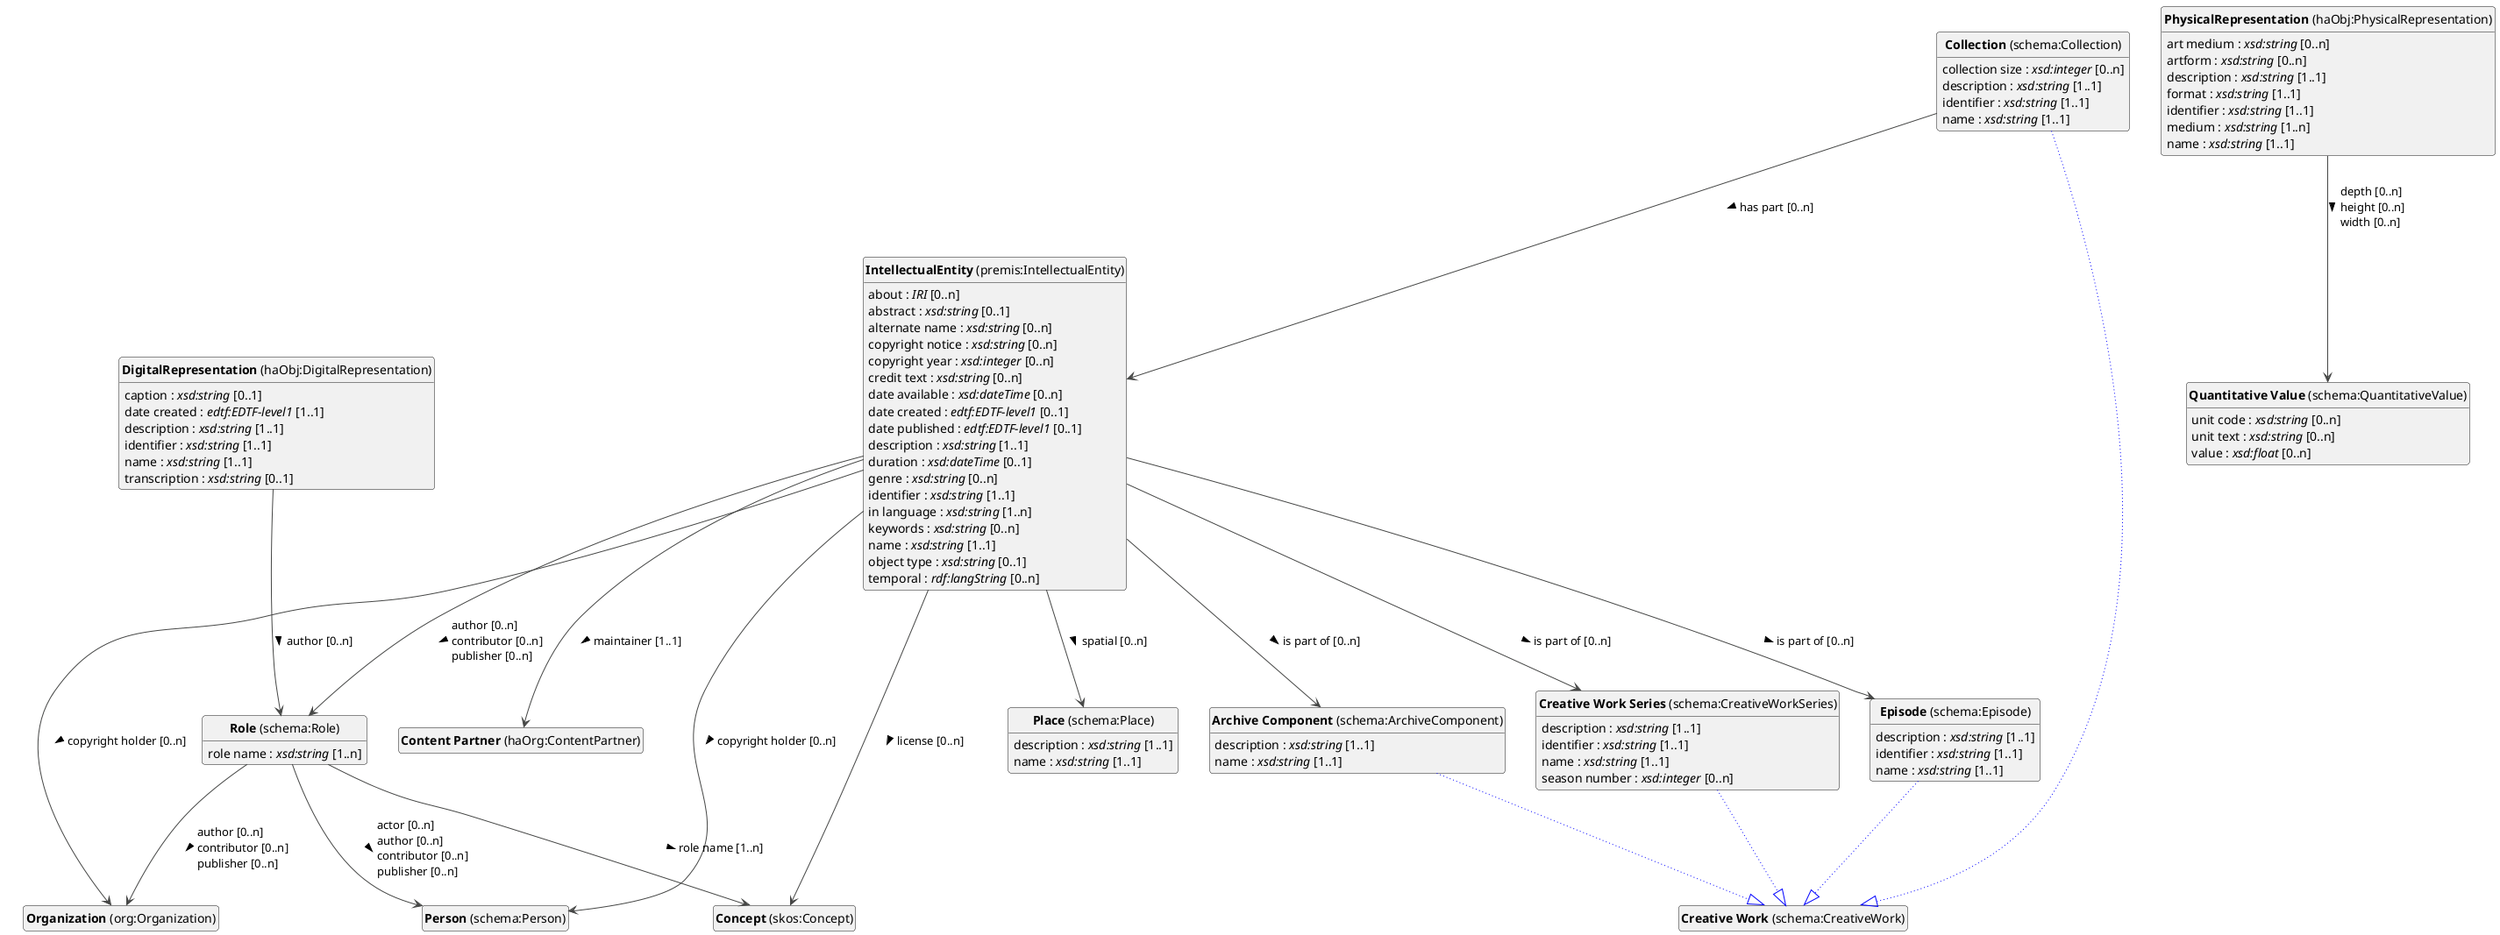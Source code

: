 @startuml
!theme vibrant
skinparam classFontSize 14
!define LIGHTORANGE
skinparam componentStyle uml2
skinparam wrapMessageWidth 1000
skinparam wrapWidth 1000
' skinparam ArrowColor #Maroon
' Remove shadows
skinparam shadowing false
'skinparam linetype polyline
skinparam ArrowMessageAlignment left
top to bottom direction


class "<b>IntellectualEntity</b> (premis:IntellectualEntity)" as premis_IntellectualEntity [[#premis%3AIntellectualEntity]]
class "<b>PhysicalRepresentation</b> (haObj:PhysicalRepresentation)" as haObj_PhysicalRepresentation [[#haObj%3APhysicalRepresentation]]
class "<b>DigitalRepresentation</b> (haObj:DigitalRepresentation)" as haObj_DigitalRepresentation [[#haObj%3ADigitalRepresentation]]
class "<b>Organization</b> (org:Organization)" as org_Organization [[../../organization/en#org%3AOrganization]]
class "<b>Content Partner</b> (haOrg:ContentPartner)" as haOrg_ContentPartner [[../../organization/en#haOrg%3AContentPartner]]
class "<b>Person</b> (schema:Person)" as schema_Person [[../../organization/en#schema%3APerson]]
class "<b>Archive Component</b> (schema:ArchiveComponent)" as schema_ArchiveComponent [[#schema%3AArchiveComponent]]
class "<b>Creative Work</b> (schema:CreativeWork)" as schema_CreativeWork [[#schema%3ACreativeWork]]
class "<b>Collection</b> (schema:Collection)" as schema_Collection [[#schema%3ACollection]]
class "<b>Creative Work</b> (schema:CreativeWork)" as schema_CreativeWork [[#schema%3ACreativeWork]]
class "<b>Concept</b> (skos:Concept)" as skos_Concept [[../../thesauri/en#skos%3AConcept]]
class "<b>Creative Work Series</b> (schema:CreativeWorkSeries)" as schema_CreativeWorkSeries [[#schema%3ACreativeWorkSeries]]
class "<b>Creative Work</b> (schema:CreativeWork)" as schema_CreativeWork [[#schema%3ACreativeWork]]
class "<b>Episode</b> (schema:Episode)" as schema_Episode [[#schema%3AEpisode]]
class "<b>Creative Work</b> (schema:CreativeWork)" as schema_CreativeWork [[#schema%3ACreativeWork]]
class "<b>Place</b> (schema:Place)" as schema_Place [[#schema%3APlace]]
class "<b>Quantitative Value</b> (schema:QuantitativeValue)" as schema_QuantitativeValue [[#schema%3AQuantitativeValue]]
class "<b>Role</b> (schema:Role)" as schema_Role [[#schema%3ARole]]


premis_IntellectualEntity : about : <i>IRI</i> [0..n]
premis_IntellectualEntity : abstract : <i>xsd:string</i> [0..1]
premis_IntellectualEntity : alternate name : <i>xsd:string</i> [0..n]
premis_IntellectualEntity : copyright notice : <i>xsd:string</i> [0..n]
premis_IntellectualEntity : copyright year : <i>xsd:integer</i> [0..n]
premis_IntellectualEntity : credit text : <i>xsd:string</i> [0..n]
premis_IntellectualEntity : date available : <i>xsd:dateTime</i> [0..n]
premis_IntellectualEntity : date created : <i>edtf:EDTF-level1</i> [0..1]
premis_IntellectualEntity : date published : <i>edtf:EDTF-level1</i> [0..1]
premis_IntellectualEntity : description : <i>xsd:string</i> [1..1]
premis_IntellectualEntity : duration : <i>xsd:dateTime</i> [0..1]
premis_IntellectualEntity : genre : <i>xsd:string</i> [0..n]
premis_IntellectualEntity : identifier : <i>xsd:string</i> [1..1]
premis_IntellectualEntity : in language : <i>xsd:string</i> [1..n]
premis_IntellectualEntity : keywords : <i>xsd:string</i> [0..n]
premis_IntellectualEntity : name : <i>xsd:string</i> [1..1]
premis_IntellectualEntity : object type : <i>xsd:string</i> [0..1]
premis_IntellectualEntity : temporal : <i>rdf:langString</i> [0..n]


premis_IntellectualEntity --> haOrg_ContentPartner :maintainer [1..1]  > 
premis_IntellectualEntity --> org_Organization :copyright holder [0..n]  > 

premis_IntellectualEntity --> schema_ArchiveComponent :is part of [0..n]  > 
premis_IntellectualEntity --> schema_CreativeWorkSeries :is part of [0..n]  > 
premis_IntellectualEntity --> schema_Episode :is part of [0..n]  > 
premis_IntellectualEntity --> schema_Person :copyright holder [0..n]  > 
premis_IntellectualEntity --> schema_Place :spatial [0..n]  > 
premis_IntellectualEntity --> schema_Role :author [0..n]  \lcontributor [0..n]  \lpublisher [0..n]  > 
premis_IntellectualEntity --> skos_Concept :license [0..n]  > 





haObj_PhysicalRepresentation : art medium : <i>xsd:string</i> [0..n]
haObj_PhysicalRepresentation : artform : <i>xsd:string</i> [0..n]
haObj_PhysicalRepresentation : description : <i>xsd:string</i> [1..1]
haObj_PhysicalRepresentation : format : <i>xsd:string</i> [1..1]
haObj_PhysicalRepresentation : identifier : <i>xsd:string</i> [1..1]
haObj_PhysicalRepresentation : medium : <i>xsd:string</i> [1..n]
haObj_PhysicalRepresentation : name : <i>xsd:string</i> [1..1]
haObj_PhysicalRepresentation --> schema_QuantitativeValue :depth [0..n]  \lheight [0..n]  \lwidth [0..n]  > 



haObj_DigitalRepresentation : caption : <i>xsd:string</i> [0..1]
haObj_DigitalRepresentation : date created : <i>edtf:EDTF-level1</i> [1..1]
haObj_DigitalRepresentation : description : <i>xsd:string</i> [1..1]
haObj_DigitalRepresentation : identifier : <i>xsd:string</i> [1..1]
haObj_DigitalRepresentation : name : <i>xsd:string</i> [1..1]
haObj_DigitalRepresentation : transcription : <i>xsd:string</i> [0..1]

haObj_DigitalRepresentation --> schema_Role :author [0..n]  > 








schema_ArchiveComponent --|> schema_CreativeWork #blue;line.dotted;text:blue

schema_ArchiveComponent : description : <i>xsd:string</i> [1..1]
schema_ArchiveComponent : name : <i>xsd:string</i> [1..1]


schema_Collection --|> schema_CreativeWork #blue;line.dotted;text:blue

schema_Collection : collection size : <i>xsd:integer</i> [0..n]
schema_Collection : description : <i>xsd:string</i> [1..1]
schema_Collection : identifier : <i>xsd:string</i> [1..1]
schema_Collection : name : <i>xsd:string</i> [1..1]
schema_Collection --> premis_IntellectualEntity :has part [0..n]  > 





schema_CreativeWorkSeries --|> schema_CreativeWork #blue;line.dotted;text:blue

schema_CreativeWorkSeries : description : <i>xsd:string</i> [1..1]
schema_CreativeWorkSeries : identifier : <i>xsd:string</i> [1..1]
schema_CreativeWorkSeries : name : <i>xsd:string</i> [1..1]
schema_CreativeWorkSeries : season number : <i>xsd:integer</i> [0..n]



schema_Episode --|> schema_CreativeWork #blue;line.dotted;text:blue

schema_Episode : description : <i>xsd:string</i> [1..1]
schema_Episode : identifier : <i>xsd:string</i> [1..1]
schema_Episode : name : <i>xsd:string</i> [1..1]



schema_Place : description : <i>xsd:string</i> [1..1]
schema_Place : name : <i>xsd:string</i> [1..1]



schema_QuantitativeValue : unit code : <i>xsd:string</i> [0..n]
schema_QuantitativeValue : unit text : <i>xsd:string</i> [0..n]
schema_QuantitativeValue : value : <i>xsd:float</i> [0..n]




schema_Role : role name : <i>xsd:string</i> [1..n]
schema_Role --> org_Organization :author [0..n]  \lcontributor [0..n]  \lpublisher [0..n]  > 
schema_Role --> schema_Person :actor [0..n]  \lauthor [0..n]  \lcontributor [0..n]  \lpublisher [0..n]  > 
schema_Role --> skos_Concept :role name [1..n]  > 



hide circle
hide methods
hide empty members
@enduml


